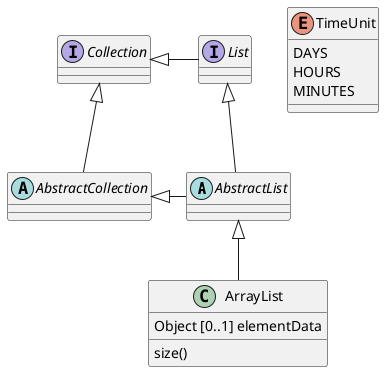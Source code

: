 @startuml
'https://plantuml.com/class-diagram

abstract class AbstractList
abstract AbstractCollection
interface List
interface Collection

List <|-- AbstractList
Collection <|-- AbstractCollection

Collection <|- List
AbstractCollection <|- AbstractList
AbstractList <|-- ArrayList

class ArrayList {
Object [0..1] elementData
size()
}

enum TimeUnit {
DAYS
HOURS
MINUTES
}

@enduml